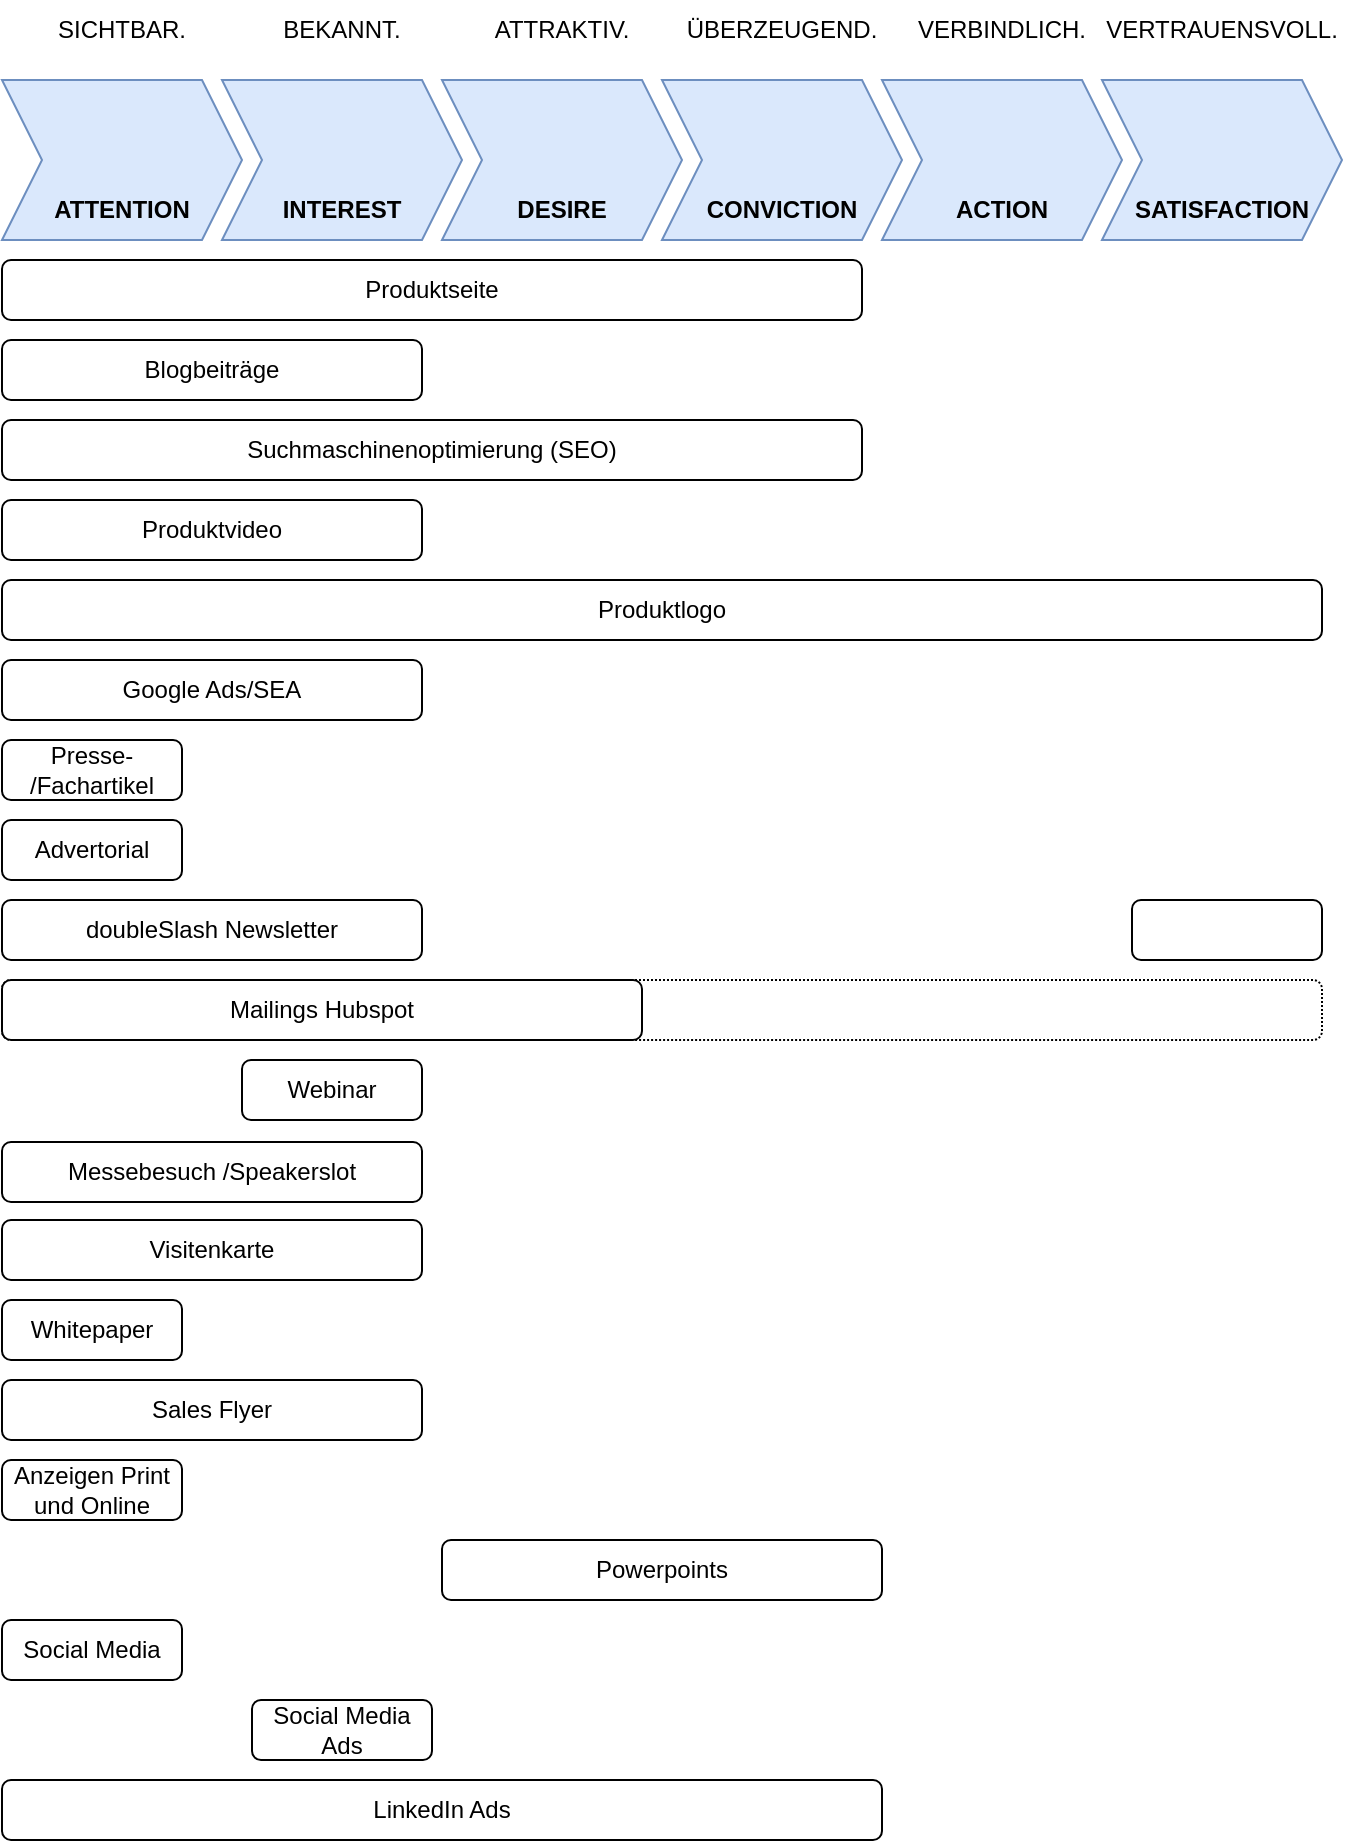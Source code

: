 <mxfile version="24.6.4" type="onedrive">
  <diagram name="Seite-1" id="uYFrc1gs7jo3TV0n1WyW">
    <mxGraphModel dx="1434" dy="892" grid="1" gridSize="10" guides="1" tooltips="1" connect="1" arrows="1" fold="1" page="1" pageScale="1" pageWidth="827" pageHeight="1169" math="0" shadow="0">
      <root>
        <mxCell id="0" />
        <mxCell id="1" parent="0" />
        <mxCell id="4jCdjfyPryumd4yEFq4h-1" value="" style="shape=step;perimeter=stepPerimeter;whiteSpace=wrap;html=1;fixedSize=1;fillColor=#dae8fc;strokeColor=#6c8ebf;" vertex="1" parent="1">
          <mxGeometry x="60" y="60" width="120" height="80" as="geometry" />
        </mxCell>
        <mxCell id="4jCdjfyPryumd4yEFq4h-2" value="" style="shape=step;perimeter=stepPerimeter;whiteSpace=wrap;html=1;fixedSize=1;fillColor=#dae8fc;strokeColor=#6c8ebf;" vertex="1" parent="1">
          <mxGeometry x="170" y="60" width="120" height="80" as="geometry" />
        </mxCell>
        <mxCell id="4jCdjfyPryumd4yEFq4h-3" value="" style="shape=step;perimeter=stepPerimeter;whiteSpace=wrap;html=1;fixedSize=1;fillColor=#dae8fc;strokeColor=#6c8ebf;" vertex="1" parent="1">
          <mxGeometry x="610" y="60" width="120" height="80" as="geometry" />
        </mxCell>
        <mxCell id="4jCdjfyPryumd4yEFq4h-4" value="" style="shape=step;perimeter=stepPerimeter;whiteSpace=wrap;html=1;fixedSize=1;fillColor=#dae8fc;strokeColor=#6c8ebf;" vertex="1" parent="1">
          <mxGeometry x="500" y="60" width="120" height="80" as="geometry" />
        </mxCell>
        <mxCell id="4jCdjfyPryumd4yEFq4h-5" value="" style="shape=step;perimeter=stepPerimeter;whiteSpace=wrap;html=1;fixedSize=1;fillColor=#dae8fc;strokeColor=#6c8ebf;" vertex="1" parent="1">
          <mxGeometry x="390" y="60" width="120" height="80" as="geometry" />
        </mxCell>
        <mxCell id="4jCdjfyPryumd4yEFq4h-6" value="" style="shape=step;perimeter=stepPerimeter;whiteSpace=wrap;html=1;fixedSize=1;fillColor=#dae8fc;strokeColor=#6c8ebf;" vertex="1" parent="1">
          <mxGeometry x="280" y="60" width="120" height="80" as="geometry" />
        </mxCell>
        <mxCell id="4jCdjfyPryumd4yEFq4h-8" value="ATTENTION" style="text;html=1;align=center;verticalAlign=middle;whiteSpace=wrap;rounded=0;fontStyle=1" vertex="1" parent="1">
          <mxGeometry x="90" y="110" width="60" height="30" as="geometry" />
        </mxCell>
        <mxCell id="4jCdjfyPryumd4yEFq4h-9" value="INTEREST" style="text;html=1;align=center;verticalAlign=middle;whiteSpace=wrap;rounded=0;fontStyle=1" vertex="1" parent="1">
          <mxGeometry x="200" y="110" width="60" height="30" as="geometry" />
        </mxCell>
        <mxCell id="4jCdjfyPryumd4yEFq4h-10" value="DESIRE" style="text;html=1;align=center;verticalAlign=middle;whiteSpace=wrap;rounded=0;fontStyle=1" vertex="1" parent="1">
          <mxGeometry x="310" y="110" width="60" height="30" as="geometry" />
        </mxCell>
        <mxCell id="4jCdjfyPryumd4yEFq4h-11" value="CONVICTION" style="text;html=1;align=center;verticalAlign=middle;whiteSpace=wrap;rounded=0;fontStyle=1" vertex="1" parent="1">
          <mxGeometry x="420" y="110" width="60" height="30" as="geometry" />
        </mxCell>
        <mxCell id="4jCdjfyPryumd4yEFq4h-12" value="ACTION" style="text;html=1;align=center;verticalAlign=middle;whiteSpace=wrap;rounded=0;fontStyle=1" vertex="1" parent="1">
          <mxGeometry x="530" y="110" width="60" height="30" as="geometry" />
        </mxCell>
        <mxCell id="4jCdjfyPryumd4yEFq4h-13" value="SATISFACTION" style="text;html=1;align=center;verticalAlign=middle;whiteSpace=wrap;rounded=0;fontStyle=1" vertex="1" parent="1">
          <mxGeometry x="640" y="110" width="60" height="30" as="geometry" />
        </mxCell>
        <mxCell id="4jCdjfyPryumd4yEFq4h-14" value="SICHTBAR." style="text;html=1;align=center;verticalAlign=middle;whiteSpace=wrap;rounded=0;" vertex="1" parent="1">
          <mxGeometry x="90" y="20" width="60" height="30" as="geometry" />
        </mxCell>
        <mxCell id="4jCdjfyPryumd4yEFq4h-15" value="BEKANNT." style="text;html=1;align=center;verticalAlign=middle;whiteSpace=wrap;rounded=0;" vertex="1" parent="1">
          <mxGeometry x="200" y="20" width="60" height="30" as="geometry" />
        </mxCell>
        <mxCell id="4jCdjfyPryumd4yEFq4h-16" value="ATTRAKTIV." style="text;html=1;align=center;verticalAlign=middle;whiteSpace=wrap;rounded=0;" vertex="1" parent="1">
          <mxGeometry x="310" y="20" width="60" height="30" as="geometry" />
        </mxCell>
        <mxCell id="4jCdjfyPryumd4yEFq4h-17" value="ÜBERZEUGEND." style="text;html=1;align=center;verticalAlign=middle;whiteSpace=wrap;rounded=0;" vertex="1" parent="1">
          <mxGeometry x="420" y="20" width="60" height="30" as="geometry" />
        </mxCell>
        <mxCell id="4jCdjfyPryumd4yEFq4h-18" value="VERBINDLICH." style="text;html=1;align=center;verticalAlign=middle;whiteSpace=wrap;rounded=0;" vertex="1" parent="1">
          <mxGeometry x="530" y="20" width="60" height="30" as="geometry" />
        </mxCell>
        <mxCell id="4jCdjfyPryumd4yEFq4h-19" value="VERTRAUENSVOLL." style="text;html=1;align=center;verticalAlign=middle;whiteSpace=wrap;rounded=0;" vertex="1" parent="1">
          <mxGeometry x="640" y="20" width="60" height="30" as="geometry" />
        </mxCell>
        <mxCell id="4jCdjfyPryumd4yEFq4h-20" value="Produktseite" style="rounded=1;whiteSpace=wrap;html=1;" vertex="1" parent="1">
          <mxGeometry x="60" y="150" width="430" height="30" as="geometry" />
        </mxCell>
        <mxCell id="4jCdjfyPryumd4yEFq4h-21" value="Blogbeiträge" style="rounded=1;whiteSpace=wrap;html=1;" vertex="1" parent="1">
          <mxGeometry x="60" y="190" width="210" height="30" as="geometry" />
        </mxCell>
        <mxCell id="4jCdjfyPryumd4yEFq4h-22" value="Suchmaschinenoptimierung (SEO)" style="rounded=1;whiteSpace=wrap;html=1;" vertex="1" parent="1">
          <mxGeometry x="60" y="230" width="430" height="30" as="geometry" />
        </mxCell>
        <mxCell id="4jCdjfyPryumd4yEFq4h-23" value="Produktvideo" style="rounded=1;whiteSpace=wrap;html=1;" vertex="1" parent="1">
          <mxGeometry x="60" y="270" width="210" height="30" as="geometry" />
        </mxCell>
        <mxCell id="4jCdjfyPryumd4yEFq4h-24" value="Produktlogo" style="rounded=1;whiteSpace=wrap;html=1;" vertex="1" parent="1">
          <mxGeometry x="60" y="310" width="660" height="30" as="geometry" />
        </mxCell>
        <mxCell id="4jCdjfyPryumd4yEFq4h-25" value="Google Ads/SEA" style="rounded=1;whiteSpace=wrap;html=1;" vertex="1" parent="1">
          <mxGeometry x="60" y="350" width="210" height="30" as="geometry" />
        </mxCell>
        <mxCell id="4jCdjfyPryumd4yEFq4h-26" value="Presse- /Fachartikel" style="rounded=1;whiteSpace=wrap;html=1;" vertex="1" parent="1">
          <mxGeometry x="60" y="390" width="90" height="30" as="geometry" />
        </mxCell>
        <mxCell id="4jCdjfyPryumd4yEFq4h-27" value="Advertorial" style="rounded=1;whiteSpace=wrap;html=1;" vertex="1" parent="1">
          <mxGeometry x="60" y="430" width="90" height="30" as="geometry" />
        </mxCell>
        <mxCell id="4jCdjfyPryumd4yEFq4h-28" value="doubleSlash Newsletter" style="rounded=1;whiteSpace=wrap;html=1;" vertex="1" parent="1">
          <mxGeometry x="60" y="470" width="210" height="30" as="geometry" />
        </mxCell>
        <mxCell id="4jCdjfyPryumd4yEFq4h-29" value="" style="rounded=1;whiteSpace=wrap;html=1;" vertex="1" parent="1">
          <mxGeometry x="625" y="470" width="95" height="30" as="geometry" />
        </mxCell>
        <mxCell id="4jCdjfyPryumd4yEFq4h-31" value="" style="rounded=1;whiteSpace=wrap;html=1;dashed=1;dashPattern=1 1;" vertex="1" parent="1">
          <mxGeometry x="60" y="510" width="660" height="30" as="geometry" />
        </mxCell>
        <mxCell id="4jCdjfyPryumd4yEFq4h-30" value="Mailings Hubspot" style="rounded=1;whiteSpace=wrap;html=1;" vertex="1" parent="1">
          <mxGeometry x="60" y="510" width="320" height="30" as="geometry" />
        </mxCell>
        <mxCell id="4jCdjfyPryumd4yEFq4h-32" value="Webinar" style="rounded=1;whiteSpace=wrap;html=1;" vertex="1" parent="1">
          <mxGeometry x="180" y="550" width="90" height="30" as="geometry" />
        </mxCell>
        <mxCell id="4jCdjfyPryumd4yEFq4h-33" value="Messebesuch /Speakerslot" style="rounded=1;whiteSpace=wrap;html=1;" vertex="1" parent="1">
          <mxGeometry x="60" y="591" width="210" height="30" as="geometry" />
        </mxCell>
        <mxCell id="4jCdjfyPryumd4yEFq4h-34" value="Visitenkarte" style="rounded=1;whiteSpace=wrap;html=1;" vertex="1" parent="1">
          <mxGeometry x="60" y="630" width="210" height="30" as="geometry" />
        </mxCell>
        <mxCell id="4jCdjfyPryumd4yEFq4h-35" value="Whitepaper" style="rounded=1;whiteSpace=wrap;html=1;" vertex="1" parent="1">
          <mxGeometry x="60" y="670" width="90" height="30" as="geometry" />
        </mxCell>
        <mxCell id="4jCdjfyPryumd4yEFq4h-36" value="Sales Flyer" style="rounded=1;whiteSpace=wrap;html=1;" vertex="1" parent="1">
          <mxGeometry x="60" y="710" width="210" height="30" as="geometry" />
        </mxCell>
        <mxCell id="4jCdjfyPryumd4yEFq4h-37" value="Anzeigen Print und Online" style="rounded=1;whiteSpace=wrap;html=1;" vertex="1" parent="1">
          <mxGeometry x="60" y="750" width="90" height="30" as="geometry" />
        </mxCell>
        <mxCell id="4jCdjfyPryumd4yEFq4h-38" value="Powerpoints" style="rounded=1;whiteSpace=wrap;html=1;" vertex="1" parent="1">
          <mxGeometry x="280" y="790" width="220" height="30" as="geometry" />
        </mxCell>
        <mxCell id="4jCdjfyPryumd4yEFq4h-39" value="Social Media" style="rounded=1;whiteSpace=wrap;html=1;" vertex="1" parent="1">
          <mxGeometry x="60" y="830" width="90" height="30" as="geometry" />
        </mxCell>
        <mxCell id="4jCdjfyPryumd4yEFq4h-40" value="Social Media Ads" style="rounded=1;whiteSpace=wrap;html=1;" vertex="1" parent="1">
          <mxGeometry x="185" y="870" width="90" height="30" as="geometry" />
        </mxCell>
        <mxCell id="4jCdjfyPryumd4yEFq4h-41" value="LinkedIn Ads" style="rounded=1;whiteSpace=wrap;html=1;" vertex="1" parent="1">
          <mxGeometry x="60" y="910" width="440" height="30" as="geometry" />
        </mxCell>
      </root>
    </mxGraphModel>
  </diagram>
</mxfile>
